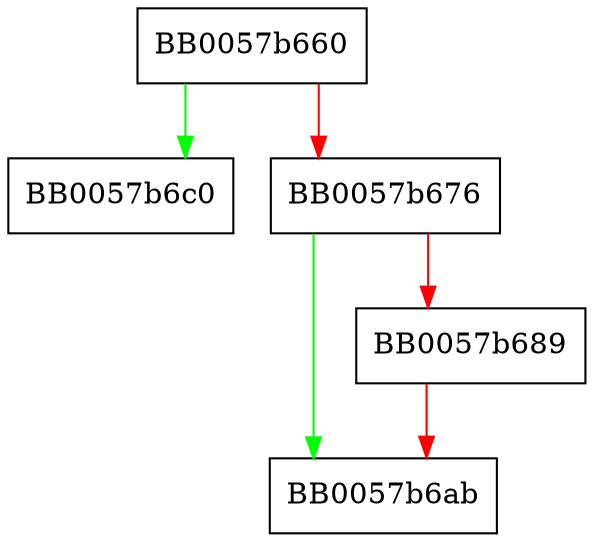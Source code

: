 digraph ossl_dh_new_by_nid_ex {
  node [shape="box"];
  graph [splines=ortho];
  BB0057b660 -> BB0057b6c0 [color="green"];
  BB0057b660 -> BB0057b676 [color="red"];
  BB0057b676 -> BB0057b6ab [color="green"];
  BB0057b676 -> BB0057b689 [color="red"];
  BB0057b689 -> BB0057b6ab [color="red"];
}